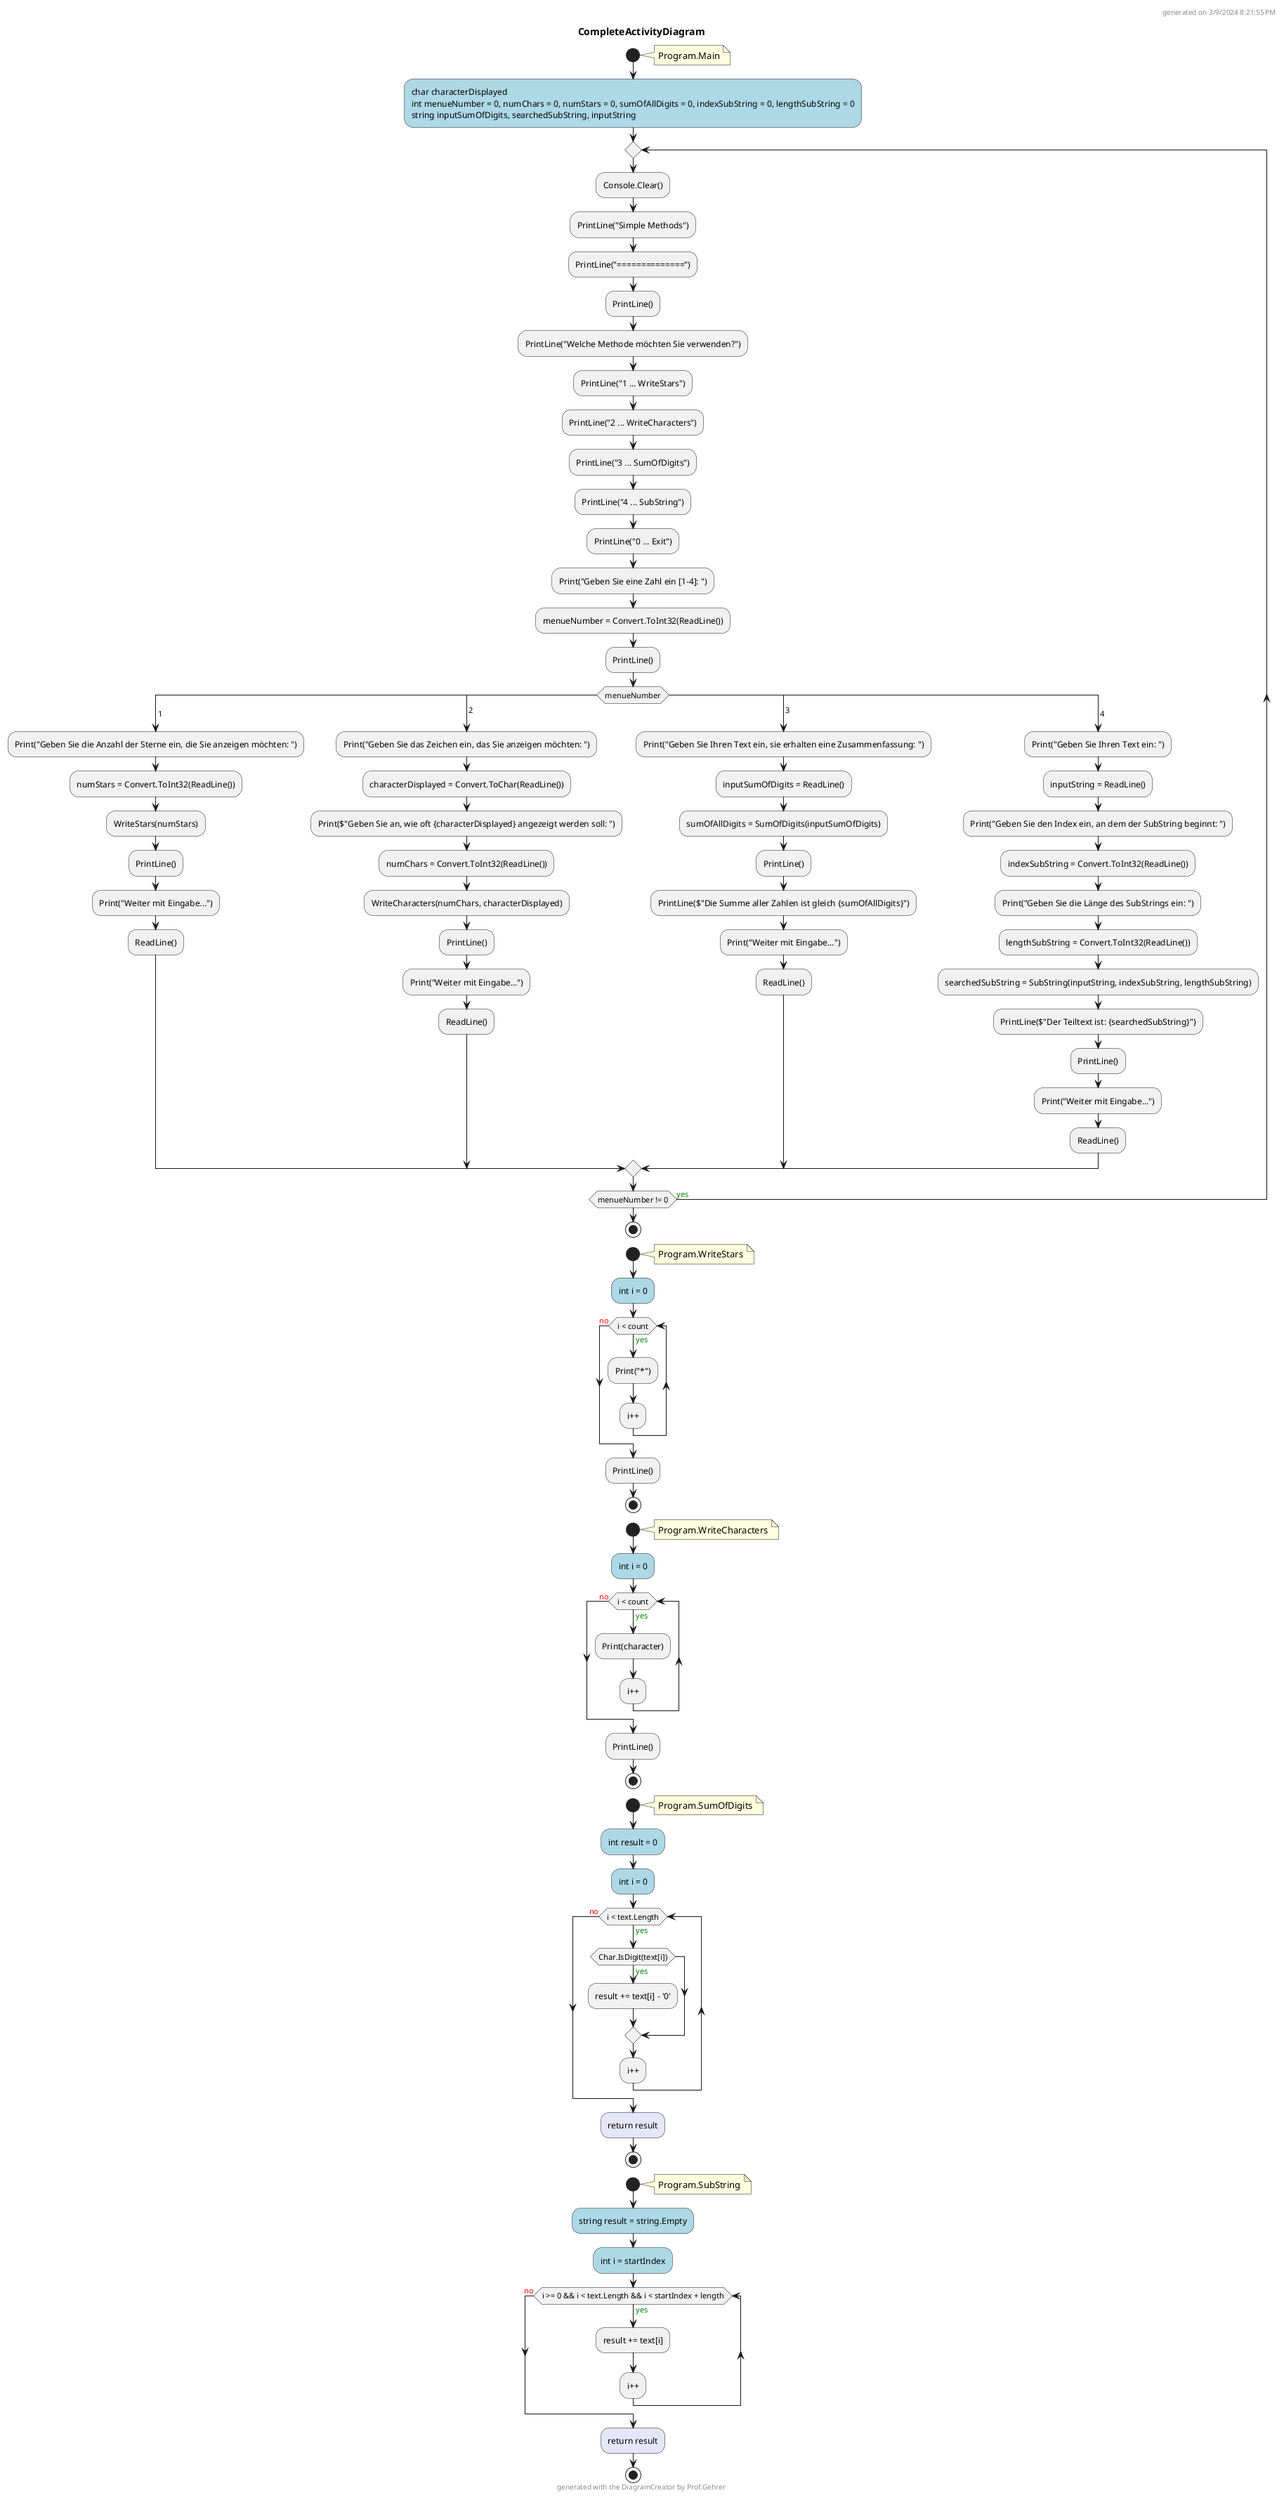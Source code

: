 @startuml CompleteActivityDiagram
header
generated on 3/9/2024 8:21:55 PM
end header
title CompleteActivityDiagram
start
note right:  Program.Main
#LightBlue:char characterDisplayed
int menueNumber = 0, numChars = 0, numStars = 0, sumOfAllDigits = 0, indexSubString = 0, lengthSubString = 0
string inputSumOfDigits, searchedSubString, inputString;
repeat
    :Console.Clear();
    :PrintLine("Simple Methods");
    :PrintLine("==============");
    :PrintLine();
    :PrintLine("Welche Methode möchten Sie verwenden?");
    :PrintLine("1 ... WriteStars");
    :PrintLine("2 ... WriteCharacters");
    :PrintLine("3 ... SumOfDigits");
    :PrintLine("4 ... SubString");
    :PrintLine("0 ... Exit");
    :Print("Geben Sie eine Zahl ein [1-4]: ");
    :menueNumber = Convert.ToInt32(ReadLine());
    :PrintLine();
    switch (menueNumber)
      case( 1 )
      :Print("Geben Sie die Anzahl der Sterne ein, die Sie anzeigen möchten: ");
      :numStars = Convert.ToInt32(ReadLine());
      :WriteStars(numStars);
      :PrintLine();
      :Print("Weiter mit Eingabe...");
      :ReadLine();
      case( 2 )
      :Print("Geben Sie das Zeichen ein, das Sie anzeigen möchten: ");
      :characterDisplayed = Convert.ToChar(ReadLine());
      :Print($"Geben Sie an, wie oft {characterDisplayed} angezeigt werden soll: ");
      :numChars = Convert.ToInt32(ReadLine());
      :WriteCharacters(numChars, characterDisplayed);
      :PrintLine();
      :Print("Weiter mit Eingabe...");
      :ReadLine();
      case( 3 )
      :Print("Geben Sie Ihren Text ein, sie erhalten eine Zusammenfassung: ");
      :inputSumOfDigits = ReadLine();
      :sumOfAllDigits = SumOfDigits(inputSumOfDigits);
      :PrintLine();
      :PrintLine($"Die Summe aller Zahlen ist gleich {sumOfAllDigits}");
      :Print("Weiter mit Eingabe...");
      :ReadLine();
      case( 4 )
      :Print("Geben Sie Ihren Text ein: ");
      :inputString = ReadLine();
      :Print("Geben Sie den Index ein, an dem der SubString beginnt: ");
      :indexSubString = Convert.ToInt32(ReadLine());
      :Print("Geben Sie die Länge des SubStrings ein: ");
      :lengthSubString = Convert.ToInt32(ReadLine());
      :searchedSubString = SubString(inputString, indexSubString, lengthSubString);
      :PrintLine($"Der Teiltext ist: {searchedSubString}");
      :PrintLine();
      :Print("Weiter mit Eingabe...");
      :ReadLine();
    endswitch
repeat while (menueNumber != 0) is (<color:green>yes)
footer
generated with the DiagramCreator by Prof.Gehrer
end footer
stop
start
note right:  Program.WriteStars
#LightBlue:int i = 0;
while (i < count) is (<color:green>yes)
    :Print("*");
:i++;
endwhile (<color:red>no)
:PrintLine();
footer
generated with the DiagramCreator by Prof.Gehrer
end footer
stop
start
note right:  Program.WriteCharacters
#LightBlue:int i = 0;
while (i < count) is (<color:green>yes)
    :Print(character);
:i++;
endwhile (<color:red>no)
:PrintLine();
footer
generated with the DiagramCreator by Prof.Gehrer
end footer
stop
start
note right:  Program.SumOfDigits
#LightBlue:int result = 0;
#LightBlue:int i = 0;
while (i < text.Length) is (<color:green>yes)
    if (Char.IsDigit(text[i])) then (<color:green>yes)
        :result += text[i] - '0';
    endif
:i++;
endwhile (<color:red>no)
#Lavender:return result;
footer
generated with the DiagramCreator by Prof.Gehrer
end footer
stop
start
note right:  Program.SubString
#LightBlue:string result = string.Empty;
#LightBlue:int i = startIndex;
while (i >= 0 && i < text.Length && i < startIndex + length) is (<color:green>yes)
    :result += text[i];
:i++;
endwhile (<color:red>no)
#Lavender:return result;
footer
generated with the DiagramCreator by Prof.Gehrer
end footer
stop
footer
generated with the DiagramCreator by Prof.Gehrer
end footer
@enduml
